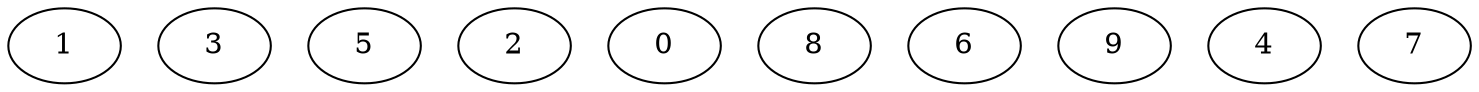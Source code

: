 digraph "Independent_Nodes_10_WeightType_Random#3" {
	graph ["Duplicate states"=0,
		GraphType=Independent,
		"Max states in OPEN"=0,
		Modes="120000ms; topo-ordered tasks, ; Pruning: task equivalence, fixed order ready list, ; F-value: ; Optimisation: best schedule length (\
SL) optimisation on equal, ",
		NumberOfTasks=10,
		"Pruned using list schedule length"=34,
		"States removed from OPEN"=0,
		TargetSystem="Homogeneous-6",
		"Time to schedule (ms)"=75,
		"Total idle time"=0,
		"Total schedule length"=12,
		"Total sequential time"=65,
		"Total states created"=62
	];
	1	["Finish time"=10,
		Processor=0,
		"Start time"=0,
		Weight=10];
	3	["Finish time"=10,
		Processor=1,
		"Start time"=0,
		Weight=10];
	5	["Finish time"=10,
		Processor=2,
		"Start time"=0,
		Weight=10];
	2	["Finish time"=9,
		Processor=3,
		"Start time"=0,
		Weight=9];
	0	["Finish time"=6,
		Processor=4,
		"Start time"=0,
		Weight=6];
	8	["Finish time"=12,
		Processor=4,
		"Start time"=6,
		Weight=6];
	6	["Finish time"=4,
		Processor=5,
		"Start time"=0,
		Weight=4];
	9	["Finish time"=8,
		Processor=5,
		"Start time"=4,
		Weight=4];
	4	["Finish time"=12,
		Processor=3,
		"Start time"=9,
		Weight=3];
	7	["Finish time"=11,
		Processor=5,
		"Start time"=8,
		Weight=3];
}

